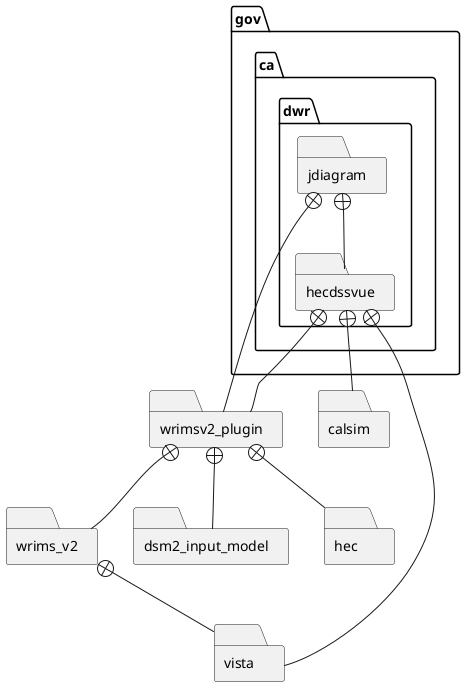 @startuml

package wrimsv2_plugin <<folder>> {
}
package gov.ca.dwr.hecdssvue <<folder>> {
}
package gov.ca.dwr.jdiagram <<folder>> {
}
package calsim <<folder>> {
}
package wrims_v2 <<folder>> {
}
package dsm2_input_model <<folder>> {
}
package vista <<folder>>{
}
package hec <<folder>>{
}
gov.ca.dwr.jdiagram +-- wrimsv2_plugin
gov.ca.dwr.jdiagram +-- gov.ca.dwr.hecdssvue
gov.ca.dwr.hecdssvue +-- wrimsv2_plugin
gov.ca.dwr.hecdssvue +-- calsim
gov.ca.dwr.hecdssvue +-- vista
wrimsv2_plugin +-- wrims_v2
wrimsv2_plugin +-- hec
wrimsv2_plugin +-- dsm2_input_model
wrims_v2 +-- vista

@enduml
